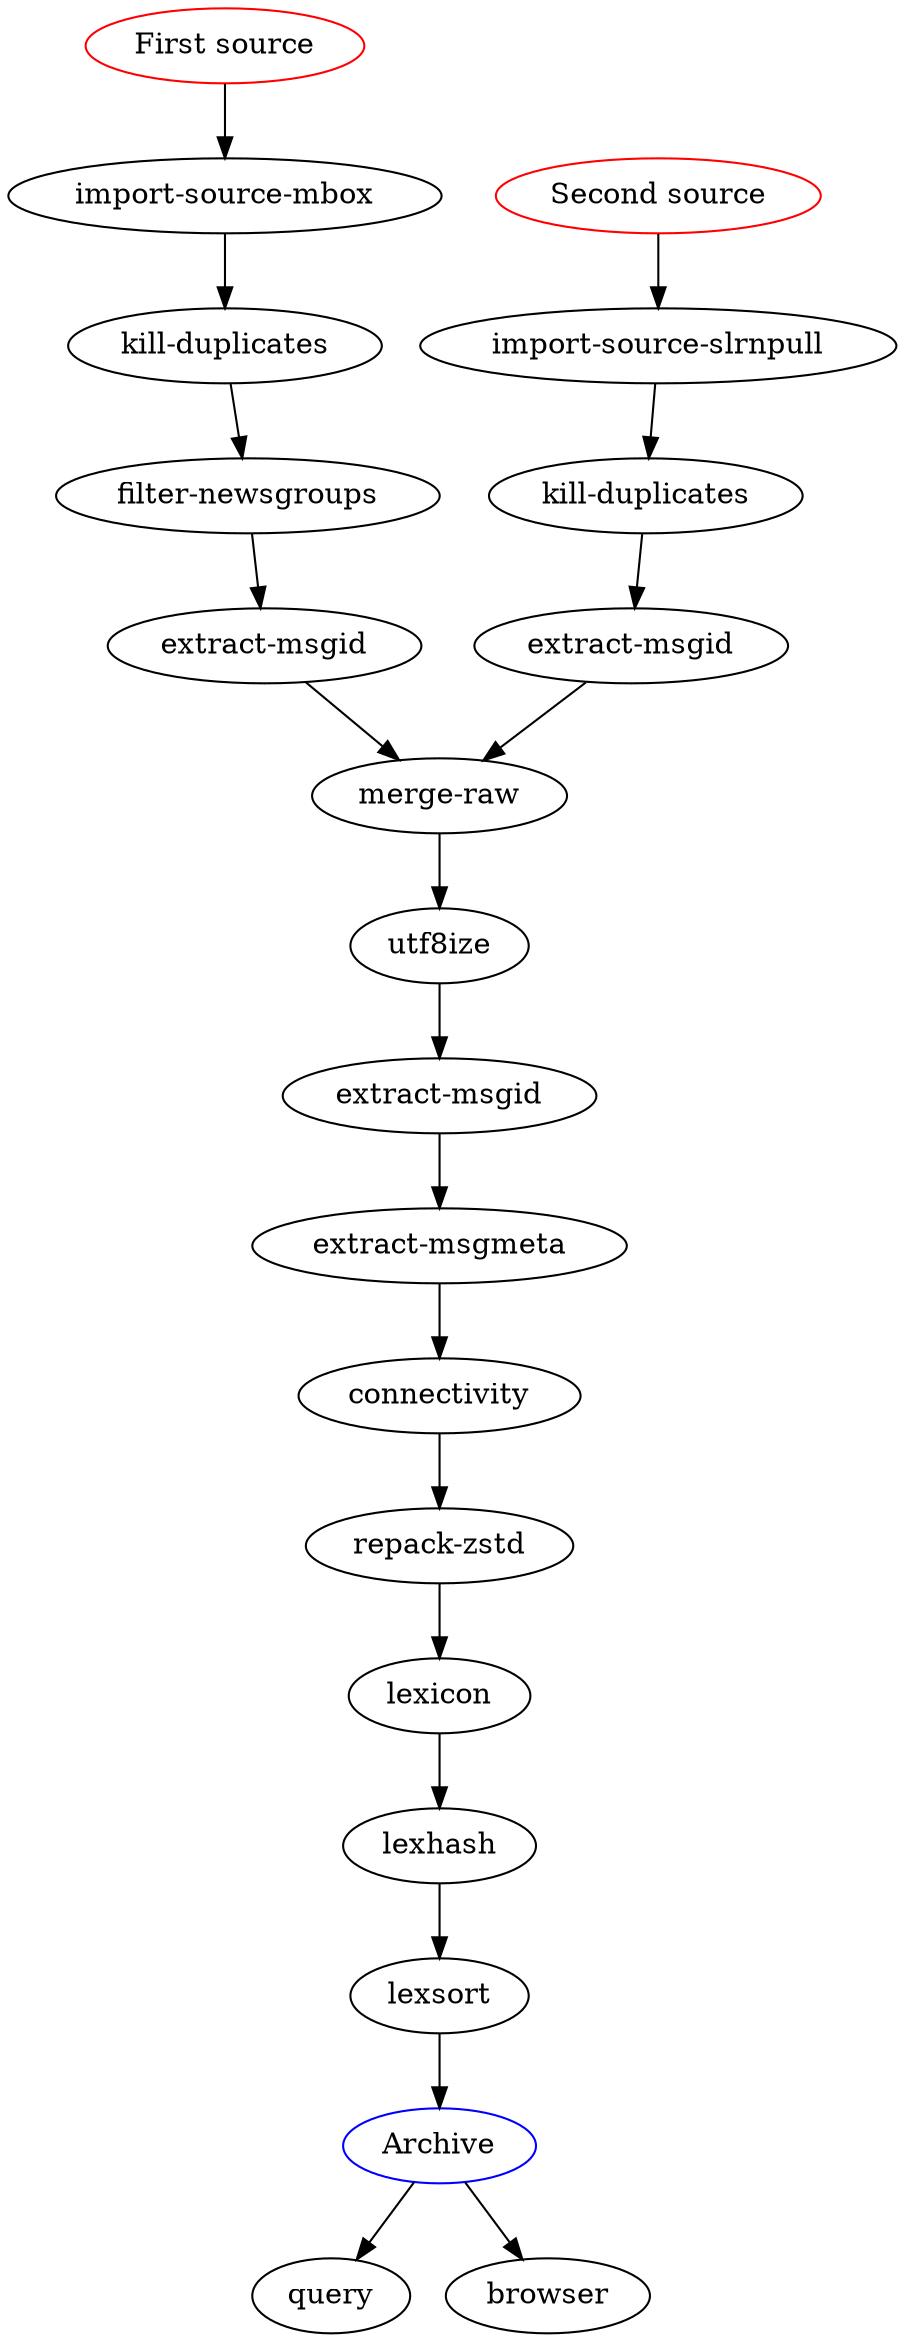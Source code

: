 digraph
{
    src1[label="First source", color=red];
    src2[label="Second source", color=red];
    dst1[label="Archive", color=blue];

    mbox[label="import-source-mbox"];
    slrnpull[label="import-source-slrnpull"];

    kill1[label="kill-duplicates"];
    kill2[label="kill-duplicates"];

    msgid1[label="extract-msgid"];
    msgid2[label="extract-msgid"];
    msgid3[label="extract-msgid"];

    filter[label="filter-newsgroups"];
    merge[label="merge-raw"];
    msgmeta[label="extract-msgmeta"];
    repack[label="repack-zstd"];

    src1 -> mbox;
    src2 -> slrnpull;
    mbox -> kill1;
    slrnpull -> kill2;
    kill1 -> filter;
    filter -> msgid1;
    kill2 -> msgid2;
    msgid1 -> merge;
    msgid2 -> merge;
    merge -> utf8ize;
    utf8ize -> msgid3;
    msgid3 -> msgmeta;
    msgmeta -> connectivity;
    connectivity -> repack;
    repack -> lexicon;
    lexicon -> lexhash;
    lexhash -> lexsort;
    lexsort -> dst1;
    dst1 -> query;
    dst1 -> browser;
}
